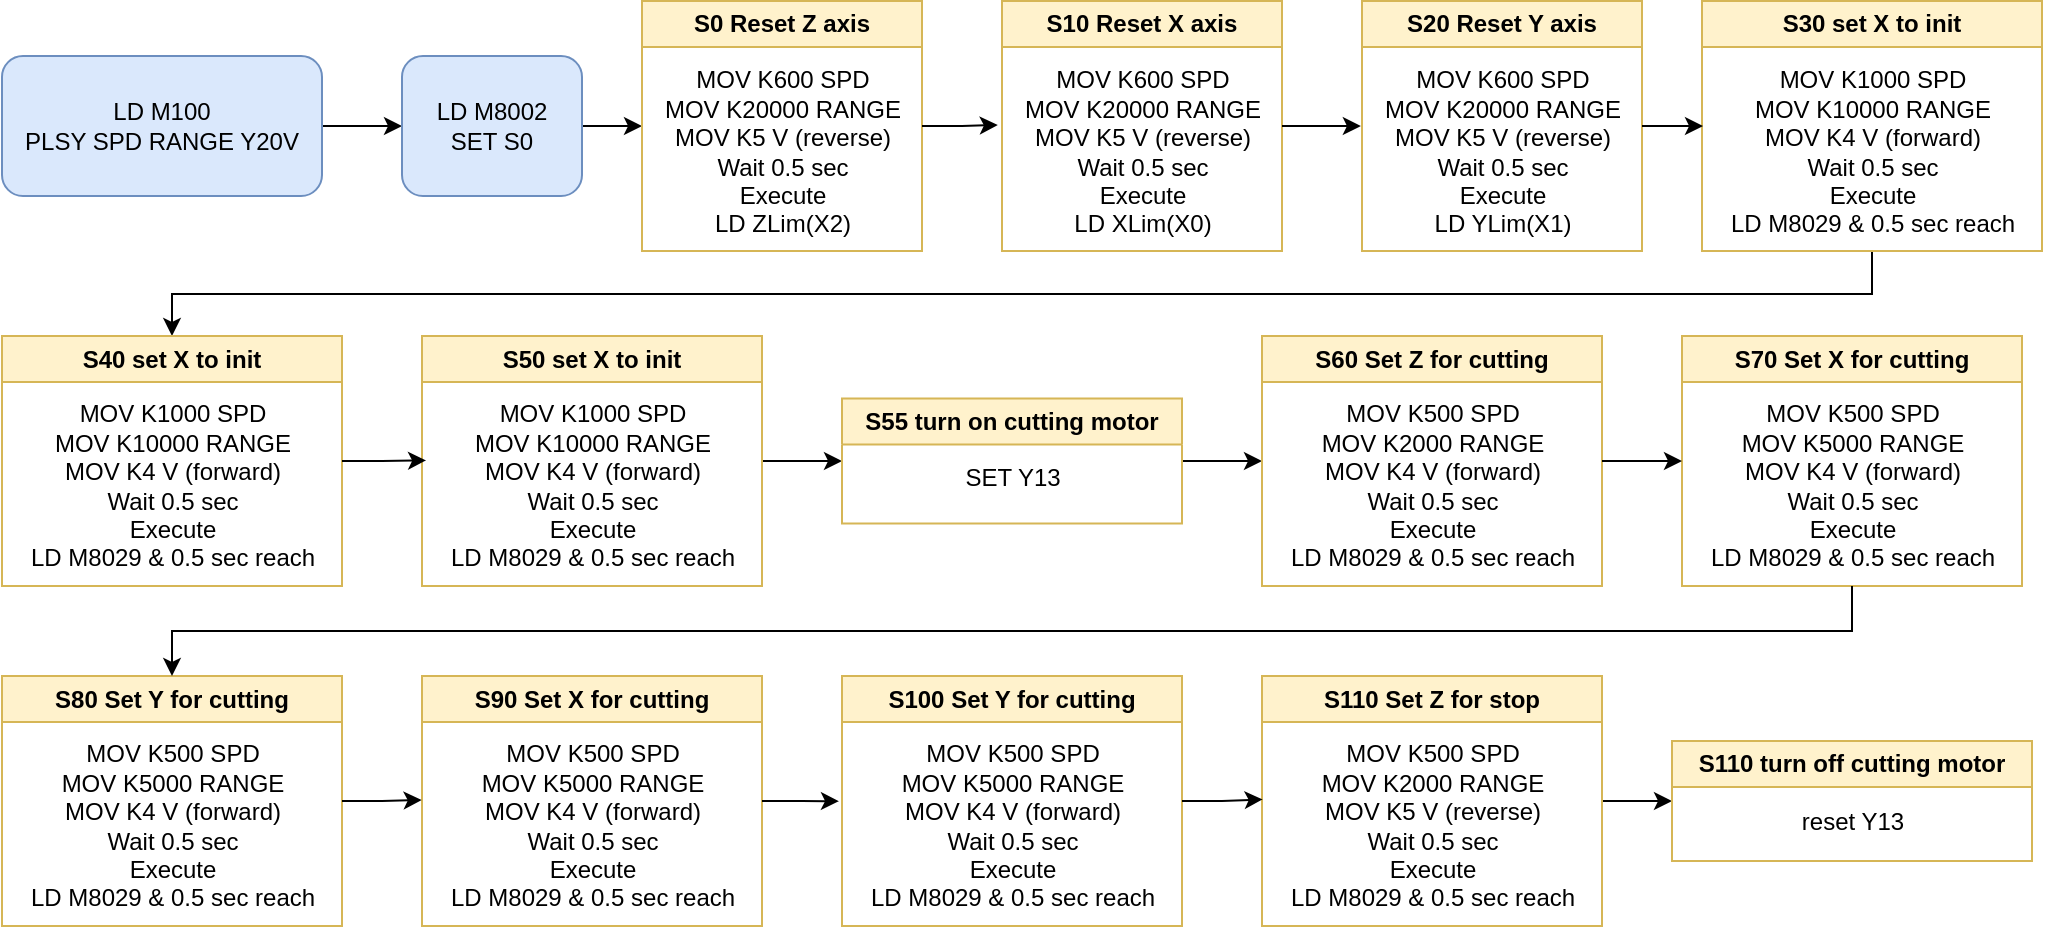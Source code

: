 <mxfile version="24.4.11" type="github">
  <diagram name="Page-1" id="ee-9j6xo_8bMcpAGnPA2">
    <mxGraphModel dx="1062" dy="671" grid="1" gridSize="10" guides="1" tooltips="1" connect="1" arrows="1" fold="1" page="1" pageScale="1" pageWidth="2400" pageHeight="1920" math="0" shadow="0">
      <root>
        <mxCell id="0" />
        <mxCell id="1" parent="0" />
        <mxCell id="HLjC96ch0Je8V6oZRv8p-3" value="" style="edgeStyle=orthogonalEdgeStyle;rounded=0;orthogonalLoop=1;jettySize=auto;html=1;" edge="1" parent="1" source="HLjC96ch0Je8V6oZRv8p-1" target="HLjC96ch0Je8V6oZRv8p-2">
          <mxGeometry relative="1" as="geometry" />
        </mxCell>
        <mxCell id="HLjC96ch0Je8V6oZRv8p-1" value="LD M100&lt;div&gt;PLSY SPD RANGE Y20V&lt;/div&gt;" style="rounded=1;whiteSpace=wrap;html=1;fillColor=#dae8fc;strokeColor=#6c8ebf;" vertex="1" parent="1">
          <mxGeometry x="480" y="350" width="160" height="70" as="geometry" />
        </mxCell>
        <mxCell id="HLjC96ch0Je8V6oZRv8p-5" style="edgeStyle=orthogonalEdgeStyle;rounded=0;orthogonalLoop=1;jettySize=auto;html=1;exitX=1;exitY=0.5;exitDx=0;exitDy=0;entryX=0;entryY=0.5;entryDx=0;entryDy=0;" edge="1" parent="1" source="HLjC96ch0Je8V6oZRv8p-2" target="HLjC96ch0Je8V6oZRv8p-4">
          <mxGeometry relative="1" as="geometry" />
        </mxCell>
        <mxCell id="HLjC96ch0Je8V6oZRv8p-2" value="LD M8002&lt;div&gt;SET S0&lt;/div&gt;" style="rounded=1;whiteSpace=wrap;html=1;fillColor=#dae8fc;strokeColor=#6c8ebf;" vertex="1" parent="1">
          <mxGeometry x="680" y="350" width="90" height="70" as="geometry" />
        </mxCell>
        <mxCell id="HLjC96ch0Je8V6oZRv8p-4" value="S0 Reset Z axis" style="swimlane;whiteSpace=wrap;html=1;fillColor=#fff2cc;strokeColor=#d6b656;" vertex="1" parent="1">
          <mxGeometry x="800" y="322.5" width="140" height="125" as="geometry">
            <mxRectangle x="940" y="285" width="130" height="30" as="alternateBounds" />
          </mxGeometry>
        </mxCell>
        <mxCell id="HLjC96ch0Je8V6oZRv8p-6" value="MOV K600 SPD&lt;div&gt;MOV K20000 RANGE&lt;/div&gt;&lt;div&gt;MOV K5 V (reverse)&lt;/div&gt;&lt;div&gt;Wait 0.5 sec&lt;/div&gt;&lt;div&gt;Execute&lt;/div&gt;&lt;div&gt;LD ZLim(X2)&lt;/div&gt;" style="text;html=1;align=center;verticalAlign=middle;resizable=0;points=[];autosize=1;strokeColor=none;fillColor=none;" vertex="1" parent="HLjC96ch0Je8V6oZRv8p-4">
          <mxGeometry y="25" width="140" height="100" as="geometry" />
        </mxCell>
        <mxCell id="HLjC96ch0Je8V6oZRv8p-8" value="S10 Reset X axis" style="swimlane;whiteSpace=wrap;html=1;fillColor=#fff2cc;strokeColor=#d6b656;" vertex="1" parent="1">
          <mxGeometry x="980" y="322.5" width="140" height="125" as="geometry">
            <mxRectangle x="940" y="285" width="130" height="30" as="alternateBounds" />
          </mxGeometry>
        </mxCell>
        <mxCell id="HLjC96ch0Je8V6oZRv8p-9" value="MOV K600 SPD&lt;div&gt;MOV K20000 RANGE&lt;/div&gt;&lt;div&gt;MOV K5 V (reverse)&lt;/div&gt;&lt;div&gt;Wait 0.5 sec&lt;/div&gt;&lt;div&gt;Execute&lt;/div&gt;&lt;div&gt;LD XLim(X0)&lt;/div&gt;" style="text;html=1;align=center;verticalAlign=middle;resizable=0;points=[];autosize=1;strokeColor=none;fillColor=none;" vertex="1" parent="HLjC96ch0Je8V6oZRv8p-8">
          <mxGeometry y="25" width="140" height="100" as="geometry" />
        </mxCell>
        <mxCell id="HLjC96ch0Je8V6oZRv8p-10" value="S20 Reset Y axis" style="swimlane;whiteSpace=wrap;html=1;fillColor=#fff2cc;strokeColor=#d6b656;" vertex="1" parent="1">
          <mxGeometry x="1160" y="322.5" width="140" height="125" as="geometry">
            <mxRectangle x="940" y="285" width="130" height="30" as="alternateBounds" />
          </mxGeometry>
        </mxCell>
        <mxCell id="HLjC96ch0Je8V6oZRv8p-11" value="MOV K600 SPD&lt;div&gt;MOV K20000 RANGE&lt;/div&gt;&lt;div&gt;MOV K5 V (reverse)&lt;/div&gt;&lt;div&gt;Wait 0.5 sec&lt;/div&gt;&lt;div&gt;Execute&lt;/div&gt;&lt;div&gt;LD YLim(X1)&lt;/div&gt;" style="text;html=1;align=center;verticalAlign=middle;resizable=0;points=[];autosize=1;strokeColor=none;fillColor=none;" vertex="1" parent="HLjC96ch0Je8V6oZRv8p-10">
          <mxGeometry y="25" width="140" height="100" as="geometry" />
        </mxCell>
        <mxCell id="HLjC96ch0Je8V6oZRv8p-37" style="edgeStyle=elbowEdgeStyle;rounded=0;orthogonalLoop=1;jettySize=auto;html=1;entryX=0.5;entryY=0;entryDx=0;entryDy=0;elbow=vertical;" edge="1" parent="1" source="HLjC96ch0Je8V6oZRv8p-14" target="HLjC96ch0Je8V6oZRv8p-19">
          <mxGeometry relative="1" as="geometry" />
        </mxCell>
        <mxCell id="HLjC96ch0Je8V6oZRv8p-14" value="S30 set X to init" style="swimlane;whiteSpace=wrap;html=1;fillColor=#fff2cc;strokeColor=#d6b656;" vertex="1" parent="1">
          <mxGeometry x="1330" y="322.5" width="170" height="125" as="geometry">
            <mxRectangle x="940" y="285" width="130" height="30" as="alternateBounds" />
          </mxGeometry>
        </mxCell>
        <mxCell id="HLjC96ch0Je8V6oZRv8p-15" value="MOV K1000 SPD&lt;div&gt;MOV K10000 RANGE&lt;/div&gt;&lt;div&gt;MOV K4 V (forward)&lt;/div&gt;&lt;div&gt;Wait 0.5 sec&lt;/div&gt;&lt;div&gt;Execute&lt;/div&gt;&lt;div&gt;LD M8029 &amp;amp; 0.5 sec reach&lt;/div&gt;" style="text;html=1;align=center;verticalAlign=middle;resizable=0;points=[];autosize=1;strokeColor=none;fillColor=none;" vertex="1" parent="HLjC96ch0Je8V6oZRv8p-14">
          <mxGeometry y="25" width="170" height="100" as="geometry" />
        </mxCell>
        <mxCell id="HLjC96ch0Je8V6oZRv8p-19" value="S40 set X to init" style="swimlane;whiteSpace=wrap;html=1;fillColor=#fff2cc;strokeColor=#d6b656;" vertex="1" parent="1">
          <mxGeometry x="480" y="490" width="170" height="125" as="geometry">
            <mxRectangle x="940" y="285" width="130" height="30" as="alternateBounds" />
          </mxGeometry>
        </mxCell>
        <mxCell id="HLjC96ch0Je8V6oZRv8p-20" value="MOV K1000 SPD&lt;div&gt;MOV K10000 RANGE&lt;/div&gt;&lt;div&gt;MOV K4 V (forward)&lt;/div&gt;&lt;div&gt;Wait 0.5 sec&lt;/div&gt;&lt;div&gt;Execute&lt;/div&gt;&lt;div&gt;LD M8029 &amp;amp; 0.5 sec reach&lt;/div&gt;" style="text;html=1;align=center;verticalAlign=middle;resizable=0;points=[];autosize=1;strokeColor=none;fillColor=none;" vertex="1" parent="HLjC96ch0Je8V6oZRv8p-19">
          <mxGeometry y="25" width="170" height="100" as="geometry" />
        </mxCell>
        <mxCell id="HLjC96ch0Je8V6oZRv8p-39" style="edgeStyle=orthogonalEdgeStyle;rounded=0;orthogonalLoop=1;jettySize=auto;html=1;entryX=0;entryY=0.5;entryDx=0;entryDy=0;" edge="1" parent="1" source="HLjC96ch0Je8V6oZRv8p-21" target="HLjC96ch0Je8V6oZRv8p-23">
          <mxGeometry relative="1" as="geometry" />
        </mxCell>
        <mxCell id="HLjC96ch0Je8V6oZRv8p-21" value="S50 set X to init" style="swimlane;whiteSpace=wrap;html=1;fillColor=#fff2cc;strokeColor=#d6b656;" vertex="1" parent="1">
          <mxGeometry x="690" y="490" width="170" height="125" as="geometry">
            <mxRectangle x="940" y="285" width="130" height="30" as="alternateBounds" />
          </mxGeometry>
        </mxCell>
        <mxCell id="HLjC96ch0Je8V6oZRv8p-22" value="MOV K1000 SPD&lt;div&gt;MOV K10000 RANGE&lt;/div&gt;&lt;div&gt;MOV K4 V (forward)&lt;/div&gt;&lt;div&gt;Wait 0.5 sec&lt;/div&gt;&lt;div&gt;Execute&lt;/div&gt;&lt;div&gt;LD M8029 &amp;amp; 0.5 sec reach&lt;/div&gt;" style="text;html=1;align=center;verticalAlign=middle;resizable=0;points=[];autosize=1;strokeColor=none;fillColor=none;" vertex="1" parent="HLjC96ch0Je8V6oZRv8p-21">
          <mxGeometry y="25" width="170" height="100" as="geometry" />
        </mxCell>
        <mxCell id="HLjC96ch0Je8V6oZRv8p-42" style="edgeStyle=orthogonalEdgeStyle;rounded=0;orthogonalLoop=1;jettySize=auto;html=1;exitX=1;exitY=0.5;exitDx=0;exitDy=0;entryX=0;entryY=0.5;entryDx=0;entryDy=0;" edge="1" parent="1" source="HLjC96ch0Je8V6oZRv8p-23" target="HLjC96ch0Je8V6oZRv8p-40">
          <mxGeometry relative="1" as="geometry" />
        </mxCell>
        <mxCell id="HLjC96ch0Je8V6oZRv8p-23" value="S55 turn on cutting motor" style="swimlane;whiteSpace=wrap;html=1;fillColor=#fff2cc;strokeColor=#d6b656;" vertex="1" parent="1">
          <mxGeometry x="900" y="521.25" width="170" height="62.5" as="geometry">
            <mxRectangle x="940" y="285" width="130" height="30" as="alternateBounds" />
          </mxGeometry>
        </mxCell>
        <mxCell id="HLjC96ch0Je8V6oZRv8p-24" value="SET Y13" style="text;html=1;align=center;verticalAlign=middle;resizable=0;points=[];autosize=1;strokeColor=none;fillColor=none;" vertex="1" parent="HLjC96ch0Je8V6oZRv8p-23">
          <mxGeometry x="50" y="25" width="70" height="30" as="geometry" />
        </mxCell>
        <mxCell id="HLjC96ch0Je8V6oZRv8p-26" style="edgeStyle=orthogonalEdgeStyle;rounded=0;orthogonalLoop=1;jettySize=auto;html=1;entryX=-0.015;entryY=0.37;entryDx=0;entryDy=0;entryPerimeter=0;" edge="1" parent="1" source="HLjC96ch0Je8V6oZRv8p-4" target="HLjC96ch0Je8V6oZRv8p-9">
          <mxGeometry relative="1" as="geometry" />
        </mxCell>
        <mxCell id="HLjC96ch0Je8V6oZRv8p-27" style="edgeStyle=orthogonalEdgeStyle;rounded=0;orthogonalLoop=1;jettySize=auto;html=1;entryX=-0.004;entryY=0.375;entryDx=0;entryDy=0;entryPerimeter=0;" edge="1" parent="1" source="HLjC96ch0Je8V6oZRv8p-8" target="HLjC96ch0Je8V6oZRv8p-11">
          <mxGeometry relative="1" as="geometry" />
        </mxCell>
        <mxCell id="HLjC96ch0Je8V6oZRv8p-30" style="edgeStyle=orthogonalEdgeStyle;rounded=0;orthogonalLoop=1;jettySize=auto;html=1;entryX=0.003;entryY=0.375;entryDx=0;entryDy=0;entryPerimeter=0;" edge="1" parent="1" source="HLjC96ch0Je8V6oZRv8p-10" target="HLjC96ch0Je8V6oZRv8p-15">
          <mxGeometry relative="1" as="geometry" />
        </mxCell>
        <mxCell id="HLjC96ch0Je8V6oZRv8p-38" style="edgeStyle=orthogonalEdgeStyle;rounded=0;orthogonalLoop=1;jettySize=auto;html=1;entryX=0.012;entryY=0.372;entryDx=0;entryDy=0;entryPerimeter=0;" edge="1" parent="1" source="HLjC96ch0Je8V6oZRv8p-19" target="HLjC96ch0Je8V6oZRv8p-22">
          <mxGeometry relative="1" as="geometry" />
        </mxCell>
        <mxCell id="HLjC96ch0Je8V6oZRv8p-40" value="S60 Set Z for cutting" style="swimlane;whiteSpace=wrap;html=1;fillColor=#fff2cc;strokeColor=#d6b656;" vertex="1" parent="1">
          <mxGeometry x="1110" y="490" width="170" height="125" as="geometry">
            <mxRectangle x="940" y="285" width="130" height="30" as="alternateBounds" />
          </mxGeometry>
        </mxCell>
        <mxCell id="HLjC96ch0Je8V6oZRv8p-43" value="MOV K500 SPD&lt;div&gt;MOV K2000 RANGE&lt;/div&gt;&lt;div&gt;MOV K4 V (forward)&lt;/div&gt;&lt;div&gt;Wait 0.5 sec&lt;/div&gt;&lt;div&gt;&lt;span style=&quot;background-color: initial;&quot;&gt;Execute&lt;/span&gt;&lt;/div&gt;&lt;div&gt;&lt;span style=&quot;background-color: initial;&quot;&gt;LD M8029 &amp;amp; 0.5 sec reach&lt;/span&gt;&lt;br&gt;&lt;/div&gt;" style="text;html=1;align=center;verticalAlign=middle;resizable=0;points=[];autosize=1;strokeColor=none;fillColor=none;" vertex="1" parent="HLjC96ch0Je8V6oZRv8p-40">
          <mxGeometry y="25" width="170" height="100" as="geometry" />
        </mxCell>
        <mxCell id="HLjC96ch0Je8V6oZRv8p-44" value="S70 Set X for cutting" style="swimlane;whiteSpace=wrap;html=1;fillColor=#fff2cc;strokeColor=#d6b656;" vertex="1" parent="1">
          <mxGeometry x="1320" y="490" width="170" height="125" as="geometry">
            <mxRectangle x="940" y="285" width="130" height="30" as="alternateBounds" />
          </mxGeometry>
        </mxCell>
        <mxCell id="HLjC96ch0Je8V6oZRv8p-45" value="MOV K500 SPD&lt;div&gt;MOV K5000 RANGE&lt;/div&gt;&lt;div&gt;MOV K4 V (forward)&lt;/div&gt;&lt;div&gt;Wait 0.5 sec&lt;/div&gt;&lt;div&gt;Execute&lt;/div&gt;&lt;div&gt;&lt;span style=&quot;background-color: initial;&quot;&gt;LD M8029 &amp;amp; 0.5 sec reach&lt;/span&gt;&lt;br&gt;&lt;/div&gt;" style="text;html=1;align=center;verticalAlign=middle;resizable=0;points=[];autosize=1;strokeColor=none;fillColor=none;" vertex="1" parent="HLjC96ch0Je8V6oZRv8p-44">
          <mxGeometry y="25" width="170" height="100" as="geometry" />
        </mxCell>
        <mxCell id="HLjC96ch0Je8V6oZRv8p-46" style="edgeStyle=orthogonalEdgeStyle;rounded=0;orthogonalLoop=1;jettySize=auto;html=1;entryX=0;entryY=0.375;entryDx=0;entryDy=0;entryPerimeter=0;" edge="1" parent="1" source="HLjC96ch0Je8V6oZRv8p-40" target="HLjC96ch0Je8V6oZRv8p-45">
          <mxGeometry relative="1" as="geometry" />
        </mxCell>
        <mxCell id="HLjC96ch0Je8V6oZRv8p-47" value="S80 Set Y for cutting" style="swimlane;whiteSpace=wrap;html=1;fillColor=#fff2cc;strokeColor=#d6b656;" vertex="1" parent="1">
          <mxGeometry x="480" y="660" width="170" height="125" as="geometry">
            <mxRectangle x="940" y="285" width="130" height="30" as="alternateBounds" />
          </mxGeometry>
        </mxCell>
        <mxCell id="HLjC96ch0Je8V6oZRv8p-48" value="MOV K500 SPD&lt;div&gt;MOV K5000 RANGE&lt;/div&gt;&lt;div&gt;MOV K4 V (forward)&lt;/div&gt;&lt;div&gt;Wait 0.5 sec&lt;/div&gt;&lt;div&gt;Execute&lt;/div&gt;&lt;div&gt;&lt;span style=&quot;background-color: initial;&quot;&gt;LD M8029 &amp;amp; 0.5 sec reach&lt;/span&gt;&lt;br&gt;&lt;/div&gt;" style="text;html=1;align=center;verticalAlign=middle;resizable=0;points=[];autosize=1;strokeColor=none;fillColor=none;" vertex="1" parent="HLjC96ch0Je8V6oZRv8p-47">
          <mxGeometry y="25" width="170" height="100" as="geometry" />
        </mxCell>
        <mxCell id="HLjC96ch0Je8V6oZRv8p-49" style="edgeStyle=elbowEdgeStyle;rounded=0;orthogonalLoop=1;jettySize=auto;html=1;elbow=vertical;" edge="1" parent="1" source="HLjC96ch0Je8V6oZRv8p-45" target="HLjC96ch0Je8V6oZRv8p-47">
          <mxGeometry relative="1" as="geometry" />
        </mxCell>
        <mxCell id="HLjC96ch0Je8V6oZRv8p-50" value="S90 Set X for cutting" style="swimlane;whiteSpace=wrap;html=1;fillColor=#fff2cc;strokeColor=#d6b656;" vertex="1" parent="1">
          <mxGeometry x="690" y="660" width="170" height="125" as="geometry">
            <mxRectangle x="940" y="285" width="130" height="30" as="alternateBounds" />
          </mxGeometry>
        </mxCell>
        <mxCell id="HLjC96ch0Je8V6oZRv8p-51" value="MOV K500 SPD&lt;div&gt;MOV K5000 RANGE&lt;/div&gt;&lt;div&gt;MOV K4 V (forward)&lt;/div&gt;&lt;div&gt;Wait 0.5 sec&lt;/div&gt;&lt;div&gt;Execute&lt;/div&gt;&lt;div&gt;&lt;span style=&quot;background-color: initial;&quot;&gt;LD M8029 &amp;amp; 0.5 sec reach&lt;/span&gt;&lt;br&gt;&lt;/div&gt;" style="text;html=1;align=center;verticalAlign=middle;resizable=0;points=[];autosize=1;strokeColor=none;fillColor=none;" vertex="1" parent="HLjC96ch0Je8V6oZRv8p-50">
          <mxGeometry y="25" width="170" height="100" as="geometry" />
        </mxCell>
        <mxCell id="HLjC96ch0Je8V6oZRv8p-52" value="S100 Set Y for cutting" style="swimlane;whiteSpace=wrap;html=1;fillColor=#fff2cc;strokeColor=#d6b656;" vertex="1" parent="1">
          <mxGeometry x="900" y="660" width="170" height="125" as="geometry">
            <mxRectangle x="940" y="285" width="130" height="30" as="alternateBounds" />
          </mxGeometry>
        </mxCell>
        <mxCell id="HLjC96ch0Je8V6oZRv8p-53" value="MOV K500 SPD&lt;div&gt;MOV K5000 RANGE&lt;/div&gt;&lt;div&gt;MOV K4 V (forward)&lt;/div&gt;&lt;div&gt;Wait 0.5 sec&lt;/div&gt;&lt;div&gt;Execute&lt;/div&gt;&lt;div&gt;&lt;span style=&quot;background-color: initial;&quot;&gt;LD M8029 &amp;amp; 0.5 sec reach&lt;/span&gt;&lt;br&gt;&lt;/div&gt;" style="text;html=1;align=center;verticalAlign=middle;resizable=0;points=[];autosize=1;strokeColor=none;fillColor=none;" vertex="1" parent="HLjC96ch0Je8V6oZRv8p-52">
          <mxGeometry y="25" width="170" height="100" as="geometry" />
        </mxCell>
        <mxCell id="HLjC96ch0Je8V6oZRv8p-56" style="edgeStyle=orthogonalEdgeStyle;rounded=0;orthogonalLoop=1;jettySize=auto;html=1;entryX=-0.009;entryY=0.376;entryDx=0;entryDy=0;entryPerimeter=0;" edge="1" parent="1" source="HLjC96ch0Je8V6oZRv8p-50" target="HLjC96ch0Je8V6oZRv8p-53">
          <mxGeometry relative="1" as="geometry" />
        </mxCell>
        <mxCell id="HLjC96ch0Je8V6oZRv8p-63" style="edgeStyle=orthogonalEdgeStyle;rounded=0;orthogonalLoop=1;jettySize=auto;html=1;entryX=0;entryY=0.5;entryDx=0;entryDy=0;" edge="1" parent="1" source="HLjC96ch0Je8V6oZRv8p-58" target="HLjC96ch0Je8V6oZRv8p-60">
          <mxGeometry relative="1" as="geometry" />
        </mxCell>
        <mxCell id="HLjC96ch0Je8V6oZRv8p-58" value="S110 Set Z for stop" style="swimlane;whiteSpace=wrap;html=1;fillColor=#fff2cc;strokeColor=#d6b656;" vertex="1" parent="1">
          <mxGeometry x="1110" y="660" width="170" height="125" as="geometry">
            <mxRectangle x="940" y="285" width="130" height="30" as="alternateBounds" />
          </mxGeometry>
        </mxCell>
        <mxCell id="HLjC96ch0Je8V6oZRv8p-59" value="MOV K500 SPD&lt;div&gt;MOV K2000 RANGE&lt;/div&gt;&lt;div&gt;MOV K5 V (reverse)&lt;/div&gt;&lt;div&gt;Wait 0.5 sec&lt;/div&gt;&lt;div&gt;Execute&lt;/div&gt;&lt;div&gt;&lt;span style=&quot;background-color: initial;&quot;&gt;LD M8029 &amp;amp; 0.5 sec reach&lt;/span&gt;&lt;br&gt;&lt;/div&gt;" style="text;html=1;align=center;verticalAlign=middle;resizable=0;points=[];autosize=1;strokeColor=none;fillColor=none;" vertex="1" parent="HLjC96ch0Je8V6oZRv8p-58">
          <mxGeometry y="25" width="170" height="100" as="geometry" />
        </mxCell>
        <mxCell id="HLjC96ch0Je8V6oZRv8p-60" value="S110 turn off cutting motor" style="swimlane;whiteSpace=wrap;html=1;fillColor=#fff2cc;strokeColor=#d6b656;" vertex="1" parent="1">
          <mxGeometry x="1315" y="692.5" width="180" height="60" as="geometry">
            <mxRectangle x="940" y="285" width="130" height="30" as="alternateBounds" />
          </mxGeometry>
        </mxCell>
        <mxCell id="HLjC96ch0Je8V6oZRv8p-61" value="&lt;div&gt;reset Y13&lt;/div&gt;" style="text;html=1;align=center;verticalAlign=middle;resizable=0;points=[];autosize=1;strokeColor=none;fillColor=none;" vertex="1" parent="HLjC96ch0Je8V6oZRv8p-60">
          <mxGeometry x="55" y="25" width="70" height="30" as="geometry" />
        </mxCell>
        <mxCell id="HLjC96ch0Je8V6oZRv8p-62" style="edgeStyle=orthogonalEdgeStyle;rounded=0;orthogonalLoop=1;jettySize=auto;html=1;entryX=0.002;entryY=0.367;entryDx=0;entryDy=0;entryPerimeter=0;" edge="1" parent="1" source="HLjC96ch0Je8V6oZRv8p-52" target="HLjC96ch0Je8V6oZRv8p-59">
          <mxGeometry relative="1" as="geometry" />
        </mxCell>
        <mxCell id="HLjC96ch0Je8V6oZRv8p-64" style="edgeStyle=orthogonalEdgeStyle;rounded=0;orthogonalLoop=1;jettySize=auto;html=1;entryX=-0.001;entryY=0.37;entryDx=0;entryDy=0;entryPerimeter=0;" edge="1" parent="1" source="HLjC96ch0Je8V6oZRv8p-47" target="HLjC96ch0Je8V6oZRv8p-51">
          <mxGeometry relative="1" as="geometry" />
        </mxCell>
      </root>
    </mxGraphModel>
  </diagram>
</mxfile>
